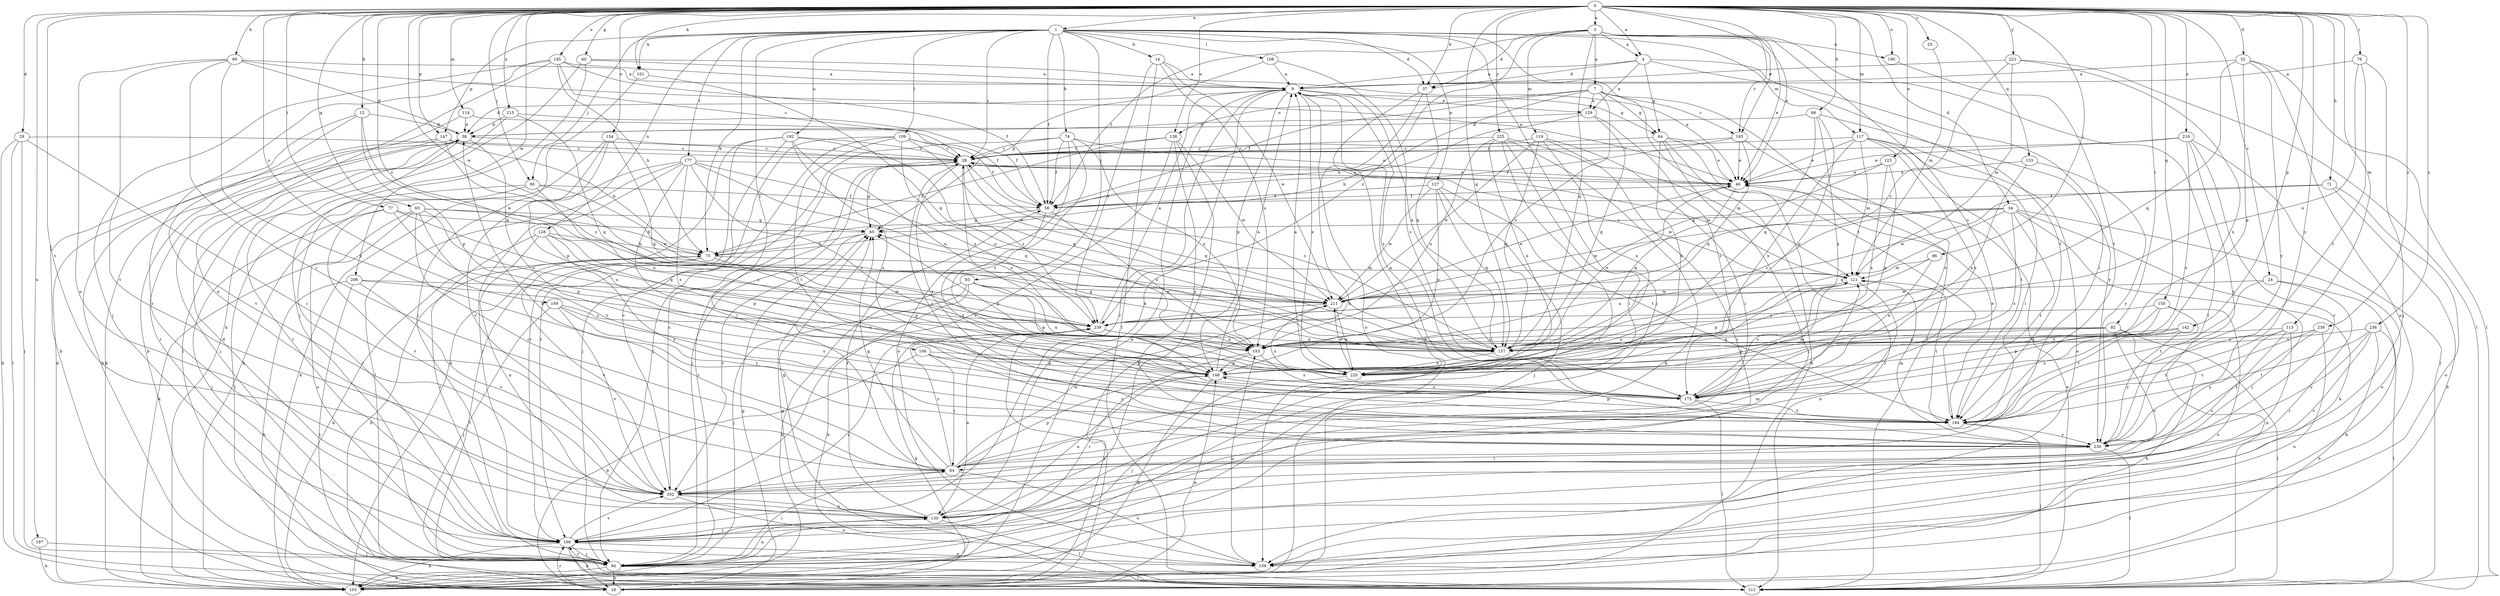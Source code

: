 strict digraph  {
0;
1;
3;
4;
7;
9;
12;
14;
18;
24;
25;
28;
29;
32;
34;
37;
38;
46;
56;
60;
63;
64;
65;
66;
69;
71;
74;
75;
76;
77;
82;
84;
86;
90;
93;
94;
101;
103;
106;
108;
109;
112;
113;
114;
117;
119;
121;
123;
127;
128;
129;
130;
134;
138;
139;
142;
147;
148;
153;
155;
157;
165;
166;
169;
175;
177;
184;
185;
187;
190;
192;
193;
202;
206;
211;
215;
219;
220;
221;
225;
230;
236;
238;
239;
0 -> 1  [label=a];
0 -> 3  [label=a];
0 -> 4  [label=a];
0 -> 12  [label=b];
0 -> 24  [label=c];
0 -> 25  [label=c];
0 -> 29  [label=d];
0 -> 32  [label=d];
0 -> 34  [label=d];
0 -> 37  [label=d];
0 -> 46  [label=e];
0 -> 60  [label=g];
0 -> 63  [label=g];
0 -> 66  [label=h];
0 -> 69  [label=h];
0 -> 71  [label=h];
0 -> 76  [label=i];
0 -> 77  [label=i];
0 -> 82  [label=i];
0 -> 86  [label=j];
0 -> 90  [label=j];
0 -> 101  [label=k];
0 -> 113  [label=m];
0 -> 114  [label=m];
0 -> 117  [label=m];
0 -> 123  [label=n];
0 -> 134  [label=o];
0 -> 138  [label=o];
0 -> 142  [label=p];
0 -> 147  [label=p];
0 -> 153  [label=q];
0 -> 155  [label=q];
0 -> 157  [label=q];
0 -> 165  [label=r];
0 -> 169  [label=s];
0 -> 185  [label=u];
0 -> 187  [label=u];
0 -> 190  [label=u];
0 -> 202  [label=v];
0 -> 206  [label=w];
0 -> 211  [label=w];
0 -> 215  [label=x];
0 -> 219  [label=x];
0 -> 221  [label=y];
0 -> 225  [label=y];
0 -> 230  [label=y];
0 -> 236  [label=z];
0 -> 238  [label=z];
0 -> 239  [label=z];
1 -> 14  [label=b];
1 -> 28  [label=c];
1 -> 37  [label=d];
1 -> 56  [label=f];
1 -> 74  [label=h];
1 -> 75  [label=h];
1 -> 90  [label=j];
1 -> 93  [label=j];
1 -> 94  [label=j];
1 -> 101  [label=k];
1 -> 106  [label=l];
1 -> 108  [label=l];
1 -> 109  [label=l];
1 -> 117  [label=m];
1 -> 127  [label=n];
1 -> 128  [label=n];
1 -> 147  [label=p];
1 -> 177  [label=t];
1 -> 184  [label=t];
1 -> 190  [label=u];
1 -> 192  [label=u];
3 -> 4  [label=a];
3 -> 7  [label=a];
3 -> 37  [label=d];
3 -> 46  [label=e];
3 -> 56  [label=f];
3 -> 112  [label=l];
3 -> 119  [label=m];
3 -> 157  [label=q];
3 -> 165  [label=r];
3 -> 175  [label=s];
3 -> 239  [label=z];
4 -> 9  [label=a];
4 -> 37  [label=d];
4 -> 64  [label=g];
4 -> 84  [label=i];
4 -> 129  [label=n];
4 -> 184  [label=t];
7 -> 56  [label=f];
7 -> 64  [label=g];
7 -> 75  [label=h];
7 -> 112  [label=l];
7 -> 129  [label=n];
7 -> 138  [label=o];
7 -> 165  [label=r];
7 -> 193  [label=u];
9 -> 38  [label=d];
9 -> 64  [label=g];
9 -> 129  [label=n];
9 -> 130  [label=n];
9 -> 139  [label=o];
9 -> 148  [label=p];
9 -> 166  [label=r];
9 -> 175  [label=s];
9 -> 220  [label=x];
12 -> 18  [label=b];
12 -> 38  [label=d];
12 -> 148  [label=p];
12 -> 202  [label=v];
12 -> 211  [label=w];
14 -> 9  [label=a];
14 -> 112  [label=l];
14 -> 193  [label=u];
14 -> 211  [label=w];
14 -> 239  [label=z];
18 -> 65  [label=g];
18 -> 75  [label=h];
18 -> 148  [label=p];
18 -> 166  [label=r];
18 -> 239  [label=z];
24 -> 18  [label=b];
24 -> 166  [label=r];
24 -> 184  [label=t];
24 -> 211  [label=w];
25 -> 121  [label=m];
28 -> 46  [label=e];
28 -> 65  [label=g];
28 -> 94  [label=j];
28 -> 121  [label=m];
28 -> 157  [label=q];
28 -> 184  [label=t];
28 -> 239  [label=z];
29 -> 18  [label=b];
29 -> 28  [label=c];
29 -> 84  [label=i];
29 -> 94  [label=j];
29 -> 112  [label=l];
32 -> 9  [label=a];
32 -> 112  [label=l];
32 -> 139  [label=o];
32 -> 148  [label=p];
32 -> 157  [label=q];
32 -> 230  [label=y];
34 -> 65  [label=g];
34 -> 94  [label=j];
34 -> 103  [label=k];
34 -> 139  [label=o];
34 -> 157  [label=q];
34 -> 175  [label=s];
34 -> 184  [label=t];
34 -> 211  [label=w];
34 -> 239  [label=z];
37 -> 103  [label=k];
37 -> 130  [label=n];
37 -> 157  [label=q];
38 -> 28  [label=c];
38 -> 94  [label=j];
38 -> 103  [label=k];
38 -> 166  [label=r];
38 -> 175  [label=s];
46 -> 56  [label=f];
46 -> 157  [label=q];
56 -> 65  [label=g];
56 -> 184  [label=t];
56 -> 193  [label=u];
60 -> 9  [label=a];
60 -> 46  [label=e];
60 -> 94  [label=j];
60 -> 103  [label=k];
63 -> 65  [label=g];
63 -> 75  [label=h];
63 -> 84  [label=i];
63 -> 103  [label=k];
63 -> 139  [label=o];
63 -> 184  [label=t];
63 -> 193  [label=u];
64 -> 18  [label=b];
64 -> 28  [label=c];
64 -> 46  [label=e];
64 -> 94  [label=j];
64 -> 112  [label=l];
64 -> 220  [label=x];
65 -> 75  [label=h];
65 -> 202  [label=v];
66 -> 38  [label=d];
66 -> 148  [label=p];
66 -> 157  [label=q];
66 -> 220  [label=x];
66 -> 230  [label=y];
69 -> 9  [label=a];
69 -> 38  [label=d];
69 -> 46  [label=e];
69 -> 84  [label=i];
69 -> 130  [label=n];
69 -> 202  [label=v];
69 -> 230  [label=y];
71 -> 18  [label=b];
71 -> 56  [label=f];
71 -> 139  [label=o];
71 -> 211  [label=w];
74 -> 28  [label=c];
74 -> 46  [label=e];
74 -> 56  [label=f];
74 -> 94  [label=j];
74 -> 139  [label=o];
74 -> 175  [label=s];
74 -> 193  [label=u];
75 -> 103  [label=k];
75 -> 112  [label=l];
75 -> 121  [label=m];
75 -> 148  [label=p];
75 -> 202  [label=v];
76 -> 9  [label=a];
76 -> 94  [label=j];
76 -> 184  [label=t];
76 -> 193  [label=u];
77 -> 65  [label=g];
77 -> 94  [label=j];
77 -> 148  [label=p];
77 -> 157  [label=q];
77 -> 202  [label=v];
82 -> 103  [label=k];
82 -> 112  [label=l];
82 -> 148  [label=p];
82 -> 157  [label=q];
82 -> 193  [label=u];
82 -> 202  [label=v];
84 -> 38  [label=d];
84 -> 65  [label=g];
84 -> 139  [label=o];
84 -> 148  [label=p];
84 -> 202  [label=v];
84 -> 211  [label=w];
84 -> 239  [label=z];
86 -> 121  [label=m];
86 -> 193  [label=u];
86 -> 220  [label=x];
90 -> 56  [label=f];
90 -> 112  [label=l];
90 -> 166  [label=r];
90 -> 193  [label=u];
90 -> 211  [label=w];
93 -> 18  [label=b];
93 -> 94  [label=j];
93 -> 103  [label=k];
93 -> 148  [label=p];
93 -> 211  [label=w];
93 -> 220  [label=x];
94 -> 18  [label=b];
94 -> 84  [label=i];
94 -> 103  [label=k];
94 -> 112  [label=l];
94 -> 130  [label=n];
94 -> 166  [label=r];
101 -> 94  [label=j];
101 -> 157  [label=q];
103 -> 9  [label=a];
103 -> 28  [label=c];
103 -> 38  [label=d];
106 -> 18  [label=b];
106 -> 84  [label=i];
106 -> 148  [label=p];
106 -> 220  [label=x];
106 -> 230  [label=y];
108 -> 9  [label=a];
108 -> 65  [label=g];
108 -> 175  [label=s];
109 -> 28  [label=c];
109 -> 56  [label=f];
109 -> 94  [label=j];
109 -> 166  [label=r];
109 -> 184  [label=t];
109 -> 193  [label=u];
109 -> 211  [label=w];
112 -> 46  [label=e];
112 -> 65  [label=g];
113 -> 130  [label=n];
113 -> 184  [label=t];
113 -> 193  [label=u];
113 -> 202  [label=v];
113 -> 230  [label=y];
114 -> 18  [label=b];
114 -> 38  [label=d];
114 -> 56  [label=f];
117 -> 28  [label=c];
117 -> 46  [label=e];
117 -> 84  [label=i];
117 -> 121  [label=m];
117 -> 139  [label=o];
117 -> 175  [label=s];
117 -> 184  [label=t];
117 -> 220  [label=x];
119 -> 28  [label=c];
119 -> 84  [label=i];
119 -> 157  [label=q];
119 -> 166  [label=r];
119 -> 211  [label=w];
119 -> 220  [label=x];
121 -> 28  [label=c];
121 -> 130  [label=n];
121 -> 148  [label=p];
121 -> 175  [label=s];
121 -> 184  [label=t];
121 -> 211  [label=w];
123 -> 46  [label=e];
123 -> 148  [label=p];
123 -> 211  [label=w];
123 -> 220  [label=x];
127 -> 56  [label=f];
127 -> 94  [label=j];
127 -> 148  [label=p];
127 -> 157  [label=q];
127 -> 184  [label=t];
127 -> 211  [label=w];
128 -> 75  [label=h];
128 -> 130  [label=n];
128 -> 148  [label=p];
128 -> 166  [label=r];
128 -> 230  [label=y];
128 -> 239  [label=z];
129 -> 38  [label=d];
129 -> 75  [label=h];
129 -> 157  [label=q];
129 -> 175  [label=s];
130 -> 56  [label=f];
130 -> 65  [label=g];
130 -> 112  [label=l];
130 -> 121  [label=m];
130 -> 166  [label=r];
134 -> 28  [label=c];
134 -> 103  [label=k];
134 -> 148  [label=p];
134 -> 157  [label=q];
134 -> 202  [label=v];
138 -> 18  [label=b];
138 -> 28  [label=c];
138 -> 75  [label=h];
138 -> 202  [label=v];
138 -> 211  [label=w];
138 -> 230  [label=y];
139 -> 193  [label=u];
142 -> 148  [label=p];
142 -> 157  [label=q];
142 -> 175  [label=s];
142 -> 230  [label=y];
147 -> 18  [label=b];
147 -> 28  [label=c];
147 -> 75  [label=h];
147 -> 166  [label=r];
147 -> 239  [label=z];
148 -> 9  [label=a];
148 -> 103  [label=k];
148 -> 130  [label=n];
148 -> 175  [label=s];
153 -> 46  [label=e];
153 -> 220  [label=x];
153 -> 230  [label=y];
155 -> 139  [label=o];
155 -> 148  [label=p];
155 -> 184  [label=t];
155 -> 220  [label=x];
155 -> 239  [label=z];
157 -> 9  [label=a];
157 -> 28  [label=c];
157 -> 46  [label=e];
157 -> 65  [label=g];
157 -> 220  [label=x];
165 -> 28  [label=c];
165 -> 46  [label=e];
165 -> 56  [label=f];
165 -> 157  [label=q];
165 -> 175  [label=s];
166 -> 18  [label=b];
166 -> 38  [label=d];
166 -> 94  [label=j];
166 -> 103  [label=k];
166 -> 139  [label=o];
166 -> 202  [label=v];
166 -> 239  [label=z];
169 -> 94  [label=j];
169 -> 175  [label=s];
169 -> 184  [label=t];
169 -> 202  [label=v];
169 -> 239  [label=z];
175 -> 112  [label=l];
175 -> 121  [label=m];
175 -> 184  [label=t];
177 -> 46  [label=e];
177 -> 84  [label=i];
177 -> 103  [label=k];
177 -> 112  [label=l];
177 -> 157  [label=q];
177 -> 166  [label=r];
177 -> 175  [label=s];
177 -> 220  [label=x];
177 -> 239  [label=z];
184 -> 46  [label=e];
184 -> 112  [label=l];
184 -> 148  [label=p];
184 -> 230  [label=y];
185 -> 9  [label=a];
185 -> 28  [label=c];
185 -> 56  [label=f];
185 -> 75  [label=h];
185 -> 94  [label=j];
185 -> 130  [label=n];
185 -> 166  [label=r];
187 -> 94  [label=j];
187 -> 103  [label=k];
190 -> 184  [label=t];
192 -> 28  [label=c];
192 -> 103  [label=k];
192 -> 157  [label=q];
192 -> 166  [label=r];
192 -> 175  [label=s];
192 -> 193  [label=u];
192 -> 202  [label=v];
193 -> 148  [label=p];
193 -> 166  [label=r];
193 -> 175  [label=s];
202 -> 28  [label=c];
202 -> 130  [label=n];
202 -> 139  [label=o];
206 -> 18  [label=b];
206 -> 112  [label=l];
206 -> 202  [label=v];
206 -> 211  [label=w];
206 -> 220  [label=x];
211 -> 46  [label=e];
211 -> 175  [label=s];
211 -> 220  [label=x];
211 -> 239  [label=z];
215 -> 38  [label=d];
215 -> 56  [label=f];
215 -> 112  [label=l];
215 -> 157  [label=q];
219 -> 28  [label=c];
219 -> 46  [label=e];
219 -> 112  [label=l];
219 -> 175  [label=s];
219 -> 202  [label=v];
219 -> 230  [label=y];
220 -> 9  [label=a];
220 -> 28  [label=c];
220 -> 65  [label=g];
220 -> 94  [label=j];
220 -> 211  [label=w];
221 -> 9  [label=a];
221 -> 112  [label=l];
221 -> 121  [label=m];
221 -> 175  [label=s];
221 -> 239  [label=z];
225 -> 28  [label=c];
225 -> 84  [label=i];
225 -> 103  [label=k];
225 -> 121  [label=m];
225 -> 166  [label=r];
225 -> 193  [label=u];
225 -> 220  [label=x];
230 -> 9  [label=a];
230 -> 28  [label=c];
230 -> 84  [label=i];
230 -> 112  [label=l];
230 -> 121  [label=m];
236 -> 18  [label=b];
236 -> 112  [label=l];
236 -> 184  [label=t];
236 -> 193  [label=u];
236 -> 202  [label=v];
236 -> 230  [label=y];
238 -> 139  [label=o];
238 -> 184  [label=t];
238 -> 193  [label=u];
238 -> 230  [label=y];
239 -> 9  [label=a];
239 -> 103  [label=k];
239 -> 130  [label=n];
239 -> 157  [label=q];
239 -> 193  [label=u];
}
